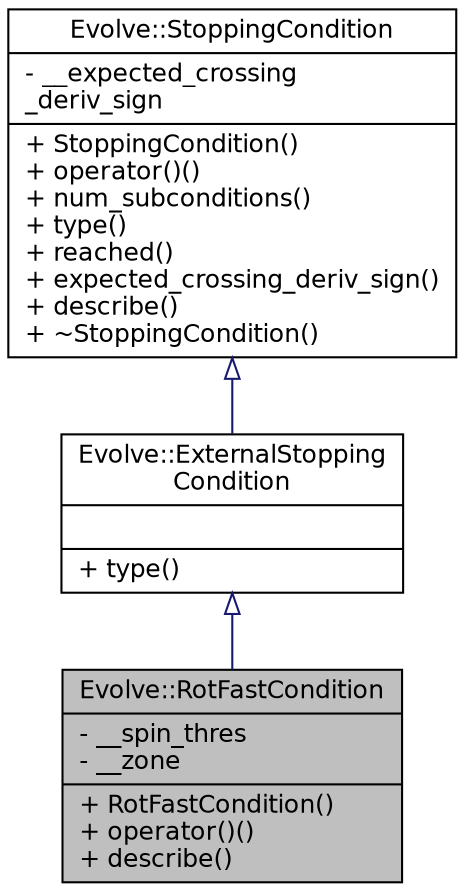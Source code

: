 digraph "Evolve::RotFastCondition"
{
 // INTERACTIVE_SVG=YES
  edge [fontname="Helvetica",fontsize="12",labelfontname="Helvetica",labelfontsize="12"];
  node [fontname="Helvetica",fontsize="12",shape=record];
  Node0 [label="{Evolve::RotFastCondition\n|- __spin_thres\l- __zone\l|+ RotFastCondition()\l+ operator()()\l+ describe()\l}",height=0.2,width=0.4,color="black", fillcolor="grey75", style="filled", fontcolor="black"];
  Node1 -> Node0 [dir="back",color="midnightblue",fontsize="12",style="solid",arrowtail="onormal",fontname="Helvetica"];
  Node1 [label="{Evolve::ExternalStopping\lCondition\n||+ type()\l}",height=0.2,width=0.4,color="black", fillcolor="white", style="filled",URL="$classEvolve_1_1ExternalStoppingCondition.html",tooltip="A base class for all external stopping conditions. "];
  Node2 -> Node1 [dir="back",color="midnightblue",fontsize="12",style="solid",arrowtail="onormal",fontname="Helvetica"];
  Node2 [label="{Evolve::StoppingCondition\n|- __expected_crossing\l_deriv_sign\l|+ StoppingCondition()\l+ operator()()\l+ num_subconditions()\l+ type()\l+ reached()\l+ expected_crossing_deriv_sign()\l+ describe()\l+ ~StoppingCondition()\l}",height=0.2,width=0.4,color="black", fillcolor="white", style="filled",URL="$classEvolve_1_1StoppingCondition.html",tooltip="A base class for all stopping conditions. "];
}
